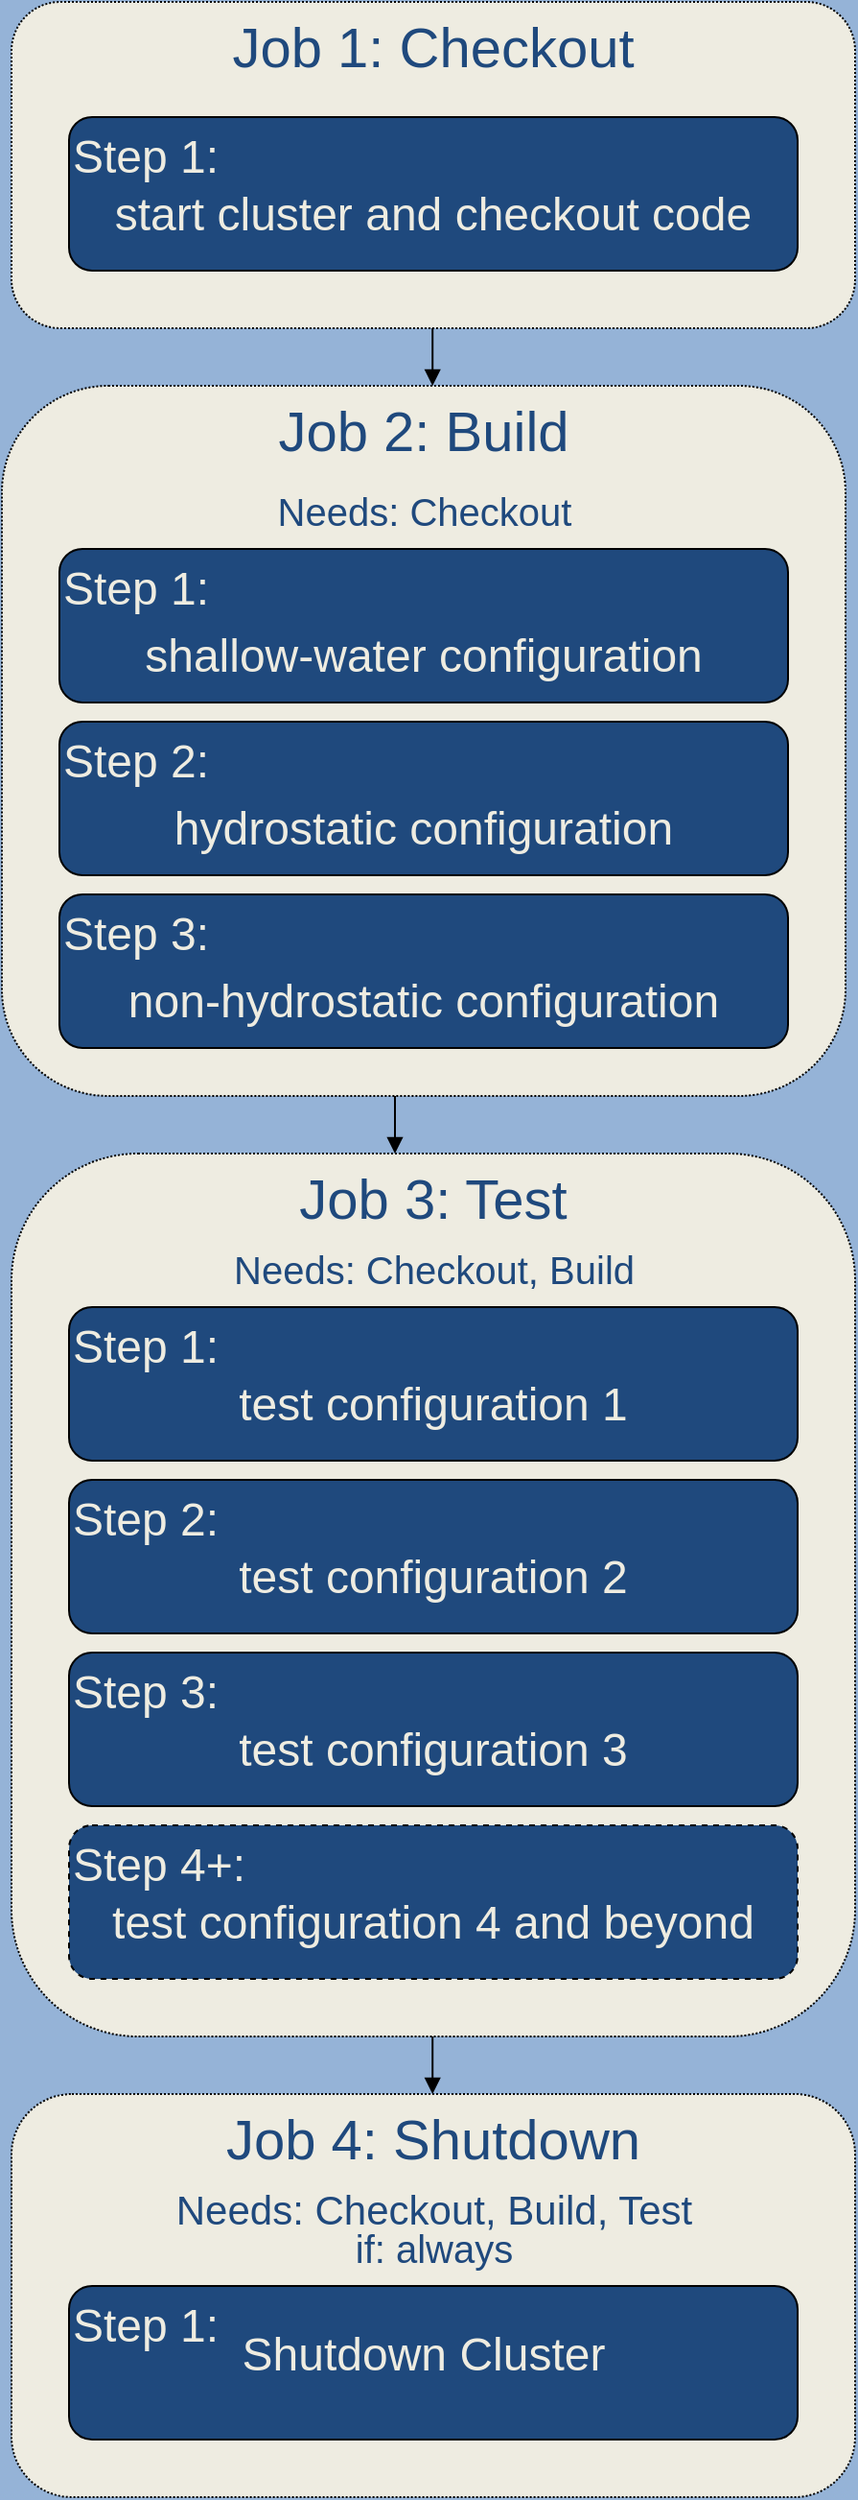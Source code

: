 <mxfile version="20.6.0" type="github">
  <diagram name="Page-1" id="efa7a0a1-bf9b-a30e-e6df-94a7791c09e9">
    <mxGraphModel dx="1656" dy="410" grid="1" gridSize="10" guides="1" tooltips="1" connect="1" arrows="1" fold="1" page="1" pageScale="1" pageWidth="826" pageHeight="1169" background="#95B3D7" math="0" shadow="0">
      <root>
        <mxCell id="0" />
        <mxCell id="1" parent="0" />
        <mxCell id="i65pdLxmEgdxma1QW-8l-159" value="&lt;font style=&quot;font-size: 29px;&quot; color=&quot;#1f497d&quot;&gt;Job 4: Shutdown&lt;/font&gt;" style="rounded=1;whiteSpace=wrap;html=1;dashed=1;fontSize=24;fillColor=#EEECE1;dashPattern=1 1;verticalAlign=top;" vertex="1" parent="1">
          <mxGeometry x="-80" y="1130" width="440" height="210" as="geometry" />
        </mxCell>
        <mxCell id="i65pdLxmEgdxma1QW-8l-160" value="&lt;font style=&quot;font-size: 29px;&quot; color=&quot;#1f497d&quot;&gt;Job 3: Test&lt;/font&gt;" style="rounded=1;whiteSpace=wrap;html=1;dashed=1;fontSize=24;fillColor=#EEECE1;dashPattern=1 1;verticalAlign=top;" vertex="1" parent="1">
          <mxGeometry x="-80" y="640" width="440" height="460" as="geometry" />
        </mxCell>
        <mxCell id="i65pdLxmEgdxma1QW-8l-161" value="&lt;font style=&quot;font-size: 29px;&quot; color=&quot;#1f497d&quot;&gt;Job 2: Build&lt;/font&gt;" style="rounded=1;whiteSpace=wrap;html=1;dashed=1;fontSize=24;fillColor=#EEECE1;dashPattern=1 1;verticalAlign=top;" vertex="1" parent="1">
          <mxGeometry x="-85" y="240" width="440" height="370" as="geometry" />
        </mxCell>
        <mxCell id="i65pdLxmEgdxma1QW-8l-157" value="&lt;font style=&quot;font-size: 29px;&quot; color=&quot;#1f497d&quot;&gt;Job 1: Checkout&lt;/font&gt;" style="rounded=1;whiteSpace=wrap;html=1;dashed=1;fontSize=24;fillColor=#EEECE1;dashPattern=1 1;verticalAlign=top;" vertex="1" parent="1">
          <mxGeometry x="-80" y="40" width="440" height="170" as="geometry" />
        </mxCell>
        <mxCell id="i65pdLxmEgdxma1QW-8l-114" value="&lt;font color=&quot;#eeece1&quot; style=&quot;font-size: 24px;&quot;&gt;Step 1:&lt;/font&gt;" style="rounded=1;whiteSpace=wrap;html=1;align=left;verticalAlign=top;fillColor=#1F497D;" vertex="1" parent="1">
          <mxGeometry x="-50" y="100" width="380" height="80" as="geometry" />
        </mxCell>
        <mxCell id="i65pdLxmEgdxma1QW-8l-115" value="&lt;font color=&quot;#eeece1&quot; style=&quot;font-size: 24px;&quot;&gt;Step 1:&lt;/font&gt;" style="rounded=1;whiteSpace=wrap;html=1;align=left;verticalAlign=top;fillColor=#1F497D;" vertex="1" parent="1">
          <mxGeometry x="-55" y="325" width="380" height="80" as="geometry" />
        </mxCell>
        <mxCell id="i65pdLxmEgdxma1QW-8l-117" value="&lt;font style=&quot;font-size: 24px;&quot; color=&quot;#eeece1&quot;&gt;Step 2:&lt;/font&gt;" style="rounded=1;whiteSpace=wrap;html=1;verticalAlign=top;align=left;fontSize=15;fillColor=#1F497D;" vertex="1" parent="1">
          <mxGeometry x="-55" y="415" width="380" height="80" as="geometry" />
        </mxCell>
        <mxCell id="i65pdLxmEgdxma1QW-8l-119" value="&lt;font style=&quot;font-size: 24px;&quot; color=&quot;#eeece1&quot;&gt;Step 3:&lt;/font&gt;" style="rounded=1;whiteSpace=wrap;html=1;fontSize=15;verticalAlign=top;align=left;fillColor=#1F497D;" vertex="1" parent="1">
          <mxGeometry x="-55" y="505" width="380" height="80" as="geometry" />
        </mxCell>
        <mxCell id="i65pdLxmEgdxma1QW-8l-121" value="&lt;font style=&quot;font-size: 24px;&quot; color=&quot;#eeece1&quot;&gt;Step 1:&lt;/font&gt;" style="rounded=1;whiteSpace=wrap;html=1;verticalAlign=top;align=left;fontSize=15;fillColor=#1F497D;" vertex="1" parent="1">
          <mxGeometry x="-50" y="720" width="380" height="80" as="geometry" />
        </mxCell>
        <mxCell id="i65pdLxmEgdxma1QW-8l-123" value="&lt;font style=&quot;font-size: 24px;&quot; color=&quot;#eeece1&quot;&gt;Step 2:&lt;/font&gt;" style="rounded=1;whiteSpace=wrap;html=1;verticalAlign=top;align=left;fontSize=15;fillColor=#1F497D;" vertex="1" parent="1">
          <mxGeometry x="-50" y="810" width="380" height="80" as="geometry" />
        </mxCell>
        <mxCell id="i65pdLxmEgdxma1QW-8l-125" value="&lt;font style=&quot;font-size: 24px;&quot; color=&quot;#eeece1&quot;&gt;Step 3:&lt;/font&gt;" style="rounded=1;whiteSpace=wrap;html=1;fontSize=15;verticalAlign=top;align=left;fillColor=#1F497D;" vertex="1" parent="1">
          <mxGeometry x="-50" y="900" width="380" height="80" as="geometry" />
        </mxCell>
        <mxCell id="i65pdLxmEgdxma1QW-8l-127" value="&lt;font style=&quot;font-size: 24px;&quot; color=&quot;#eeece1&quot;&gt;Step 1:&lt;/font&gt;" style="rounded=1;whiteSpace=wrap;html=1;fontSize=15;align=left;verticalAlign=top;fillColor=#1F497D;" vertex="1" parent="1">
          <mxGeometry x="-50" y="1230" width="380" height="80" as="geometry" />
        </mxCell>
        <mxCell id="i65pdLxmEgdxma1QW-8l-131" value="&lt;font style=&quot;font-size: 24px;&quot; color=&quot;#eeece1&quot;&gt;Step 4+:&lt;/font&gt;" style="rounded=1;whiteSpace=wrap;html=1;dashed=1;fontSize=15;align=left;verticalAlign=top;fillColor=#1F497D;" vertex="1" parent="1">
          <mxGeometry x="-50" y="990" width="380" height="80" as="geometry" />
        </mxCell>
        <mxCell id="i65pdLxmEgdxma1QW-8l-134" style="edgeStyle=none;rounded=0;orthogonalLoop=1;jettySize=auto;html=1;exitX=0.75;exitY=1;exitDx=0;exitDy=0;dashed=1;strokeWidth=1;endArrow=none;endFill=0;" edge="1" parent="1" source="i65pdLxmEgdxma1QW-8l-127" target="i65pdLxmEgdxma1QW-8l-127">
          <mxGeometry relative="1" as="geometry" />
        </mxCell>
        <mxCell id="i65pdLxmEgdxma1QW-8l-139" value="&lt;font style=&quot;font-size: 24px;&quot; color=&quot;#eeece1&quot;&gt;&lt;span style=&quot;font-family: Helvetica; font-style: normal; font-variant-ligatures: normal; font-variant-caps: normal; font-weight: 400; letter-spacing: normal; orphans: 2; text-indent: 0px; text-transform: none; widows: 2; word-spacing: 0px; -webkit-text-stroke-width: 0px; text-decoration-thickness: initial; text-decoration-style: initial; text-decoration-color: initial; float: none; display: inline !important;&quot;&gt;start cluster&amp;nbsp;&lt;/span&gt;&lt;span style=&quot;font-family: Helvetica; font-style: normal; font-variant-ligatures: normal; font-variant-caps: normal; font-weight: 400; letter-spacing: normal; orphans: 2; text-indent: 0px; text-transform: none; widows: 2; word-spacing: 0px; -webkit-text-stroke-width: 0px; text-decoration-thickness: initial; text-decoration-style: initial; text-decoration-color: initial; float: none; display: inline !important;&quot;&gt;and&amp;nbsp;&lt;/span&gt;&lt;span style=&quot;font-family: Helvetica; font-style: normal; font-variant-ligatures: normal; font-variant-caps: normal; font-weight: 400; letter-spacing: normal; orphans: 2; text-indent: 0px; text-transform: none; widows: 2; word-spacing: 0px; -webkit-text-stroke-width: 0px; text-decoration-thickness: initial; text-decoration-style: initial; text-decoration-color: initial; float: none; display: inline !important;&quot;&gt;checkout code&lt;/span&gt;&lt;/font&gt;" style="text;whiteSpace=wrap;html=1;fontSize=21;align=center;" vertex="1" parent="1">
          <mxGeometry x="-40" y="130" width="360" height="40" as="geometry" />
        </mxCell>
        <mxCell id="i65pdLxmEgdxma1QW-8l-142" value="&lt;font style=&quot;font-size: 24px;&quot; color=&quot;#eeece1&quot;&gt;shallow-water configuration&lt;/font&gt;" style="text;whiteSpace=wrap;html=1;fontSize=21;align=center;" vertex="1" parent="1">
          <mxGeometry x="-40" y="360" width="350" height="40" as="geometry" />
        </mxCell>
        <mxCell id="i65pdLxmEgdxma1QW-8l-143" value="&lt;font style=&quot;font-size: 24px;&quot; color=&quot;#eeece1&quot;&gt;non-hydrostatic configuration&lt;/font&gt;" style="text;whiteSpace=wrap;html=1;fontSize=21;align=center;" vertex="1" parent="1">
          <mxGeometry x="-50" y="540" width="370" height="40" as="geometry" />
        </mxCell>
        <mxCell id="i65pdLxmEgdxma1QW-8l-144" value="&lt;font style=&quot;font-size: 24px;&quot; color=&quot;#eeece1&quot;&gt;hydrostatic configuration&lt;/font&gt;" style="text;whiteSpace=wrap;html=1;fontSize=21;align=center;" vertex="1" parent="1">
          <mxGeometry x="-35" y="450" width="340" height="40" as="geometry" />
        </mxCell>
        <mxCell id="i65pdLxmEgdxma1QW-8l-147" value="&lt;font style=&quot;font-size: 24px;&quot; color=&quot;#eeece1&quot;&gt;test configuration 1&lt;/font&gt;" style="text;whiteSpace=wrap;html=1;fontSize=21;align=center;" vertex="1" parent="1">
          <mxGeometry x="-35" y="750" width="350" height="40" as="geometry" />
        </mxCell>
        <mxCell id="i65pdLxmEgdxma1QW-8l-148" value="&lt;font style=&quot;font-size: 24px;&quot; color=&quot;#eeece1&quot;&gt;test configuration 3&lt;/font&gt;" style="text;whiteSpace=wrap;html=1;fontSize=21;align=center;" vertex="1" parent="1">
          <mxGeometry x="-25" y="930" width="330" height="40" as="geometry" />
        </mxCell>
        <mxCell id="i65pdLxmEgdxma1QW-8l-149" value="&lt;font style=&quot;font-size: 24px;&quot; color=&quot;#eeece1&quot;&gt;test configuration 2&lt;/font&gt;" style="text;whiteSpace=wrap;html=1;fontSize=21;align=center;" vertex="1" parent="1">
          <mxGeometry x="-20" y="840" width="320" height="40" as="geometry" />
        </mxCell>
        <mxCell id="i65pdLxmEgdxma1QW-8l-150" value="&lt;span style=&quot;font-size: 24px;&quot;&gt;&lt;font style=&quot;font-size: 24px;&quot; color=&quot;#eeece1&quot;&gt;test configuration 4 and beyond&lt;/font&gt;&lt;br&gt;&lt;/span&gt;" style="text;whiteSpace=wrap;html=1;fontSize=21;align=center;labelBackgroundColor=none;" vertex="1" parent="1">
          <mxGeometry x="-40" y="1020" width="360" height="80" as="geometry" />
        </mxCell>
        <mxCell id="i65pdLxmEgdxma1QW-8l-151" value="&lt;font style=&quot;font-size: 24px;&quot; color=&quot;#eeece1&quot;&gt;Shutdown Cluster&lt;/font&gt;" style="text;whiteSpace=wrap;html=1;fontSize=21;align=center;" vertex="1" parent="1">
          <mxGeometry x="-40" y="1245" width="350" height="50" as="geometry" />
        </mxCell>
        <mxCell id="i65pdLxmEgdxma1QW-8l-152" value="&lt;font style=&quot;font-size: 20px;&quot; color=&quot;#1f497d&quot;&gt;Needs: Checkout&lt;/font&gt;" style="text;html=1;resizable=0;autosize=1;align=center;verticalAlign=middle;points=[];fillColor=none;strokeColor=none;rounded=0;dashed=1;fontSize=15;" vertex="1" parent="1">
          <mxGeometry x="45" y="285" width="180" height="40" as="geometry" />
        </mxCell>
        <mxCell id="i65pdLxmEgdxma1QW-8l-153" value="&lt;font style=&quot;font-size: 21px;&quot; color=&quot;#1f497d&quot;&gt;Needs: Checkout, Build, Test&lt;/font&gt;" style="text;html=1;resizable=0;autosize=1;align=center;verticalAlign=middle;points=[];fillColor=none;strokeColor=none;rounded=0;dashed=1;fontSize=15;" vertex="1" parent="1">
          <mxGeometry x="-5" y="1170" width="290" height="40" as="geometry" />
        </mxCell>
        <mxCell id="i65pdLxmEgdxma1QW-8l-154" value="&lt;font style=&quot;font-size: 20px;&quot; color=&quot;#1f497d&quot;&gt;Needs: Checkout, Build&lt;/font&gt;" style="text;html=1;resizable=0;autosize=1;align=center;verticalAlign=middle;points=[];fillColor=none;strokeColor=none;rounded=0;dashed=1;fontSize=15;" vertex="1" parent="1">
          <mxGeometry x="25" y="680" width="230" height="40" as="geometry" />
        </mxCell>
        <mxCell id="i65pdLxmEgdxma1QW-8l-155" value="&lt;font style=&quot;font-size: 20px;&quot; color=&quot;#1f497d&quot;&gt;if: always&lt;/font&gt;" style="text;html=1;resizable=0;autosize=1;align=center;verticalAlign=middle;points=[];fillColor=none;strokeColor=none;rounded=0;dashed=1;fontSize=15;" vertex="1" parent="1">
          <mxGeometry x="85" y="1190" width="110" height="40" as="geometry" />
        </mxCell>
        <mxCell id="i65pdLxmEgdxma1QW-8l-162" style="edgeStyle=none;rounded=0;orthogonalLoop=1;jettySize=auto;html=1;exitX=0.75;exitY=0;exitDx=0;exitDy=0;dashed=1;strokeWidth=1;fontSize=24;endArrow=none;endFill=0;" edge="1" parent="1" source="i65pdLxmEgdxma1QW-8l-149" target="i65pdLxmEgdxma1QW-8l-149">
          <mxGeometry relative="1" as="geometry" />
        </mxCell>
        <mxCell id="i65pdLxmEgdxma1QW-8l-165" style="edgeStyle=none;rounded=0;orthogonalLoop=1;jettySize=auto;html=1;exitX=1;exitY=0;exitDx=0;exitDy=0;dashed=1;strokeWidth=1;fontSize=24;endArrow=none;endFill=0;" edge="1" parent="1" source="i65pdLxmEgdxma1QW-8l-151" target="i65pdLxmEgdxma1QW-8l-151">
          <mxGeometry relative="1" as="geometry" />
        </mxCell>
        <mxCell id="i65pdLxmEgdxma1QW-8l-171" style="edgeStyle=none;rounded=0;orthogonalLoop=1;jettySize=auto;html=1;exitX=0.5;exitY=1;exitDx=0;exitDy=0;strokeWidth=1;fontSize=24;endArrow=block;endFill=1;" edge="1" parent="1" source="i65pdLxmEgdxma1QW-8l-127" target="i65pdLxmEgdxma1QW-8l-127">
          <mxGeometry relative="1" as="geometry" />
        </mxCell>
        <mxCell id="i65pdLxmEgdxma1QW-8l-177" style="edgeStyle=none;rounded=0;orthogonalLoop=1;jettySize=auto;html=1;exitX=0;exitY=0.75;exitDx=0;exitDy=0;strokeWidth=1;fontSize=24;endArrow=block;endFill=1;" edge="1" parent="1">
          <mxGeometry relative="1" as="geometry">
            <mxPoint y="209" as="sourcePoint" />
            <mxPoint y="209" as="targetPoint" />
          </mxGeometry>
        </mxCell>
        <mxCell id="i65pdLxmEgdxma1QW-8l-182" value="" style="edgeStyle=none;orthogonalLoop=1;jettySize=auto;html=1;rounded=0;strokeWidth=1;fontSize=21;fontColor=#000000;endArrow=block;endFill=1;" edge="1" parent="1">
          <mxGeometry width="80" relative="1" as="geometry">
            <mxPoint x="139.6" y="210" as="sourcePoint" />
            <mxPoint x="139.6" y="240" as="targetPoint" />
            <Array as="points" />
          </mxGeometry>
        </mxCell>
        <mxCell id="i65pdLxmEgdxma1QW-8l-183" value="" style="edgeStyle=none;orthogonalLoop=1;jettySize=auto;html=1;rounded=0;strokeWidth=1;fontSize=21;fontColor=#000000;endArrow=block;endFill=1;" edge="1" parent="1">
          <mxGeometry width="80" relative="1" as="geometry">
            <mxPoint x="120" y="610" as="sourcePoint" />
            <mxPoint x="120" y="640" as="targetPoint" />
            <Array as="points" />
          </mxGeometry>
        </mxCell>
        <mxCell id="i65pdLxmEgdxma1QW-8l-184" value="" style="edgeStyle=none;orthogonalLoop=1;jettySize=auto;html=1;rounded=0;strokeWidth=1;fontSize=21;fontColor=#000000;endArrow=block;endFill=1;" edge="1" parent="1">
          <mxGeometry width="80" relative="1" as="geometry">
            <mxPoint x="139.6" y="1100" as="sourcePoint" />
            <mxPoint x="139.6" y="1130" as="targetPoint" />
            <Array as="points" />
          </mxGeometry>
        </mxCell>
      </root>
    </mxGraphModel>
  </diagram>
</mxfile>
